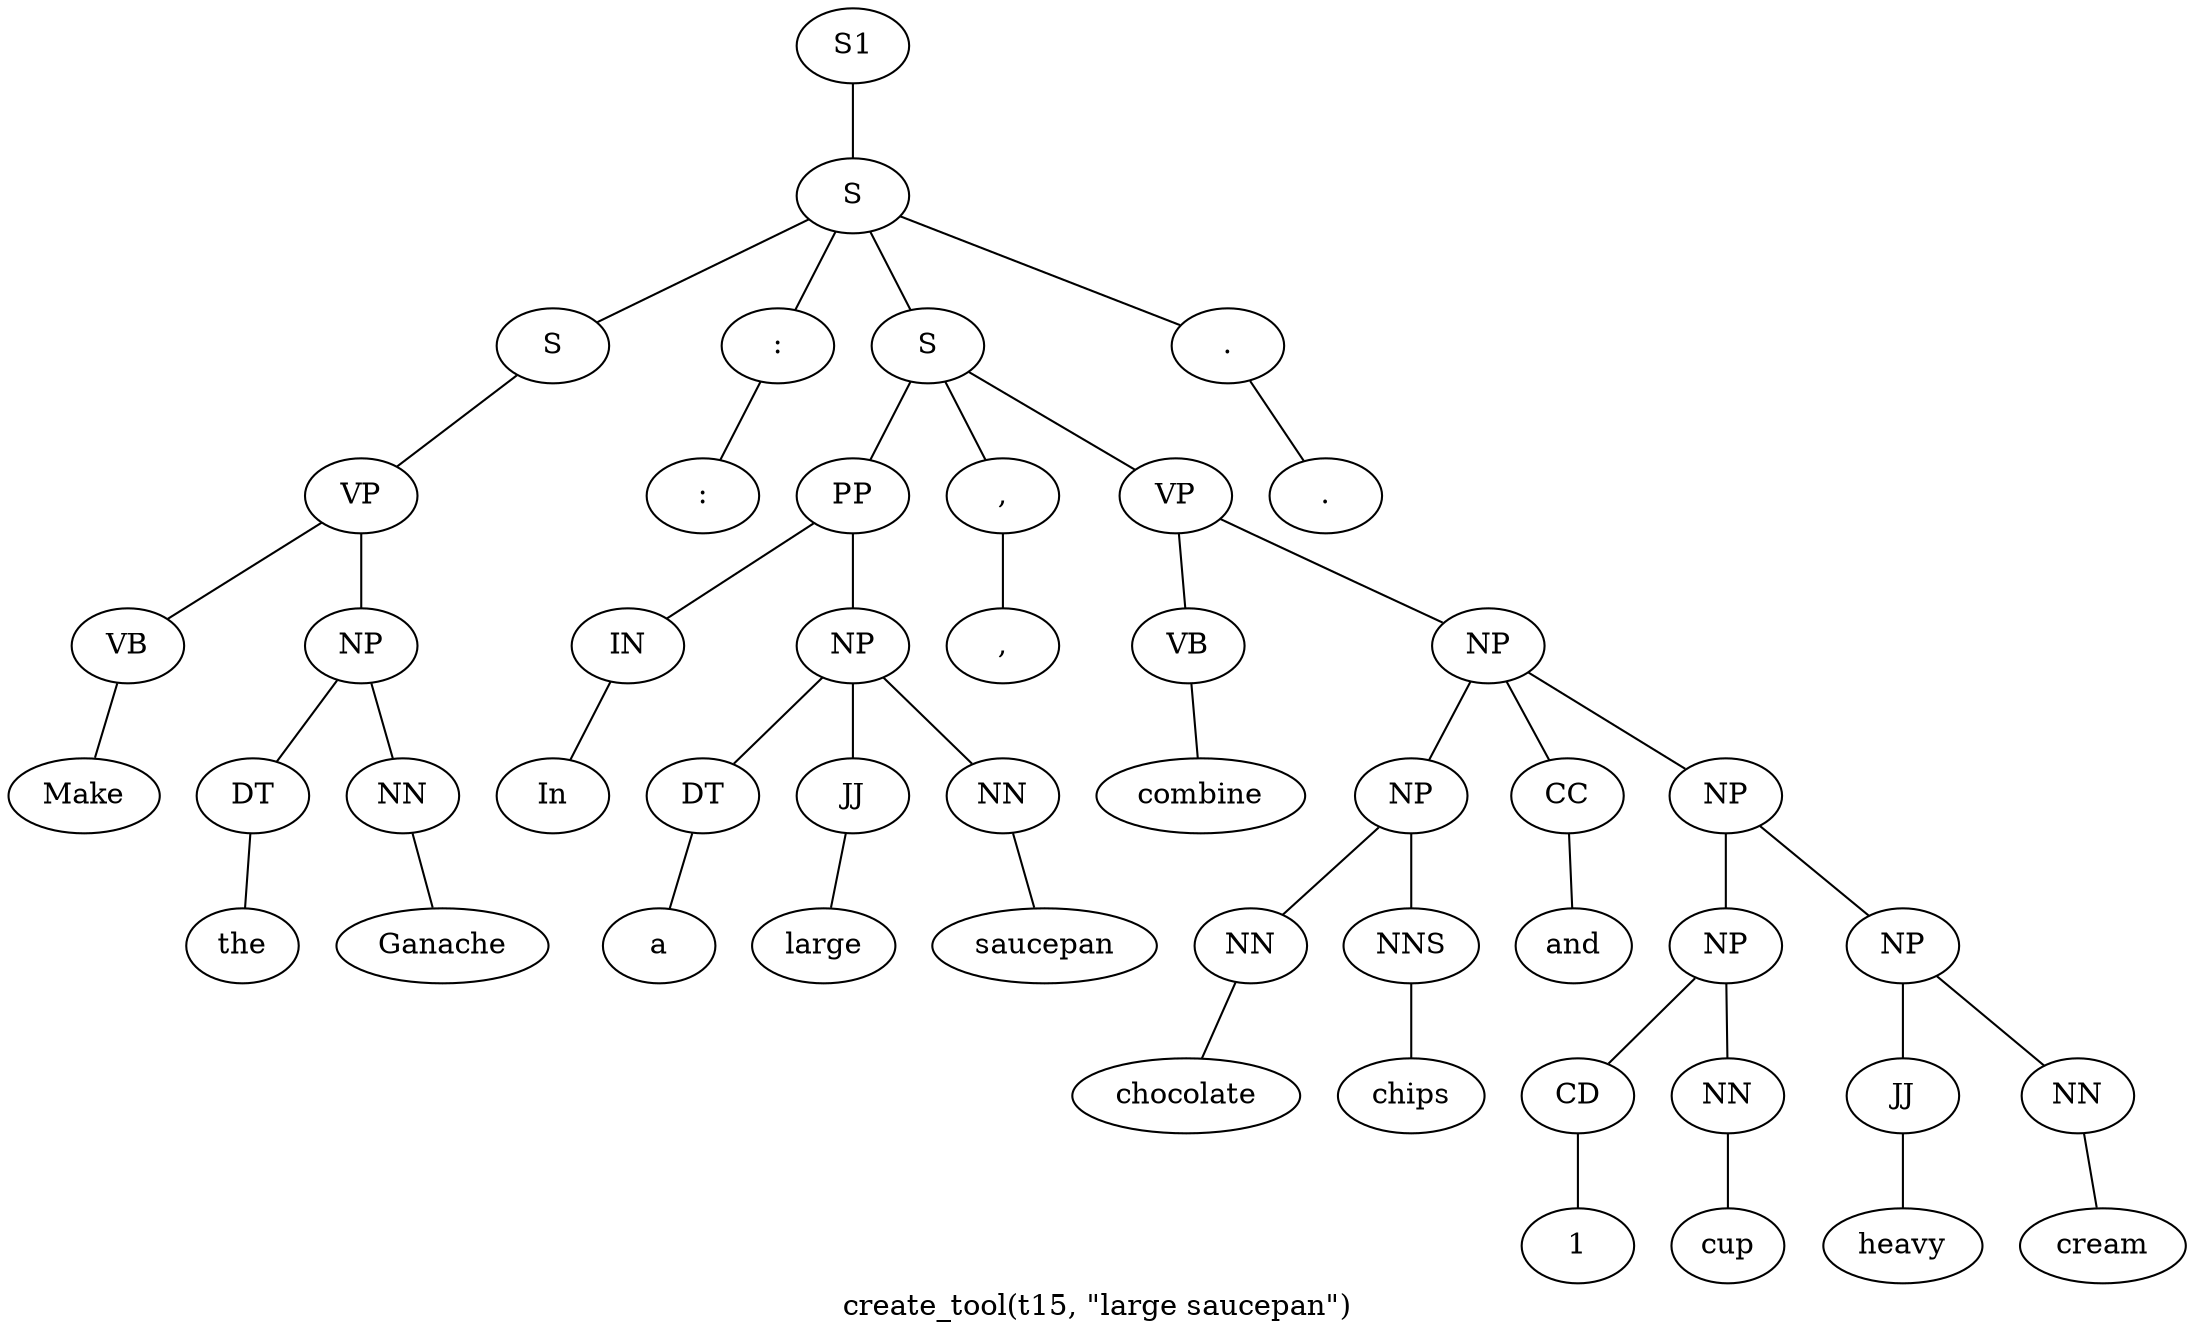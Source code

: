 graph SyntaxGraph {
	label = "create_tool(t15, \"large saucepan\")";
	Node0 [label="S1"];
	Node1 [label="S"];
	Node2 [label="S"];
	Node3 [label="VP"];
	Node4 [label="VB"];
	Node5 [label="Make"];
	Node6 [label="NP"];
	Node7 [label="DT"];
	Node8 [label="the"];
	Node9 [label="NN"];
	Node10 [label="Ganache"];
	Node11 [label=":"];
	Node12 [label=":"];
	Node13 [label="S"];
	Node14 [label="PP"];
	Node15 [label="IN"];
	Node16 [label="In"];
	Node17 [label="NP"];
	Node18 [label="DT"];
	Node19 [label="a"];
	Node20 [label="JJ"];
	Node21 [label="large"];
	Node22 [label="NN"];
	Node23 [label="saucepan"];
	Node24 [label=","];
	Node25 [label=","];
	Node26 [label="VP"];
	Node27 [label="VB"];
	Node28 [label="combine"];
	Node29 [label="NP"];
	Node30 [label="NP"];
	Node31 [label="NN"];
	Node32 [label="chocolate"];
	Node33 [label="NNS"];
	Node34 [label="chips"];
	Node35 [label="CC"];
	Node36 [label="and"];
	Node37 [label="NP"];
	Node38 [label="NP"];
	Node39 [label="CD"];
	Node40 [label="1"];
	Node41 [label="NN"];
	Node42 [label="cup"];
	Node43 [label="NP"];
	Node44 [label="JJ"];
	Node45 [label="heavy"];
	Node46 [label="NN"];
	Node47 [label="cream"];
	Node48 [label="."];
	Node49 [label="."];

	Node0 -- Node1;
	Node1 -- Node2;
	Node1 -- Node11;
	Node1 -- Node13;
	Node1 -- Node48;
	Node2 -- Node3;
	Node3 -- Node4;
	Node3 -- Node6;
	Node4 -- Node5;
	Node6 -- Node7;
	Node6 -- Node9;
	Node7 -- Node8;
	Node9 -- Node10;
	Node11 -- Node12;
	Node13 -- Node14;
	Node13 -- Node24;
	Node13 -- Node26;
	Node14 -- Node15;
	Node14 -- Node17;
	Node15 -- Node16;
	Node17 -- Node18;
	Node17 -- Node20;
	Node17 -- Node22;
	Node18 -- Node19;
	Node20 -- Node21;
	Node22 -- Node23;
	Node24 -- Node25;
	Node26 -- Node27;
	Node26 -- Node29;
	Node27 -- Node28;
	Node29 -- Node30;
	Node29 -- Node35;
	Node29 -- Node37;
	Node30 -- Node31;
	Node30 -- Node33;
	Node31 -- Node32;
	Node33 -- Node34;
	Node35 -- Node36;
	Node37 -- Node38;
	Node37 -- Node43;
	Node38 -- Node39;
	Node38 -- Node41;
	Node39 -- Node40;
	Node41 -- Node42;
	Node43 -- Node44;
	Node43 -- Node46;
	Node44 -- Node45;
	Node46 -- Node47;
	Node48 -- Node49;
}